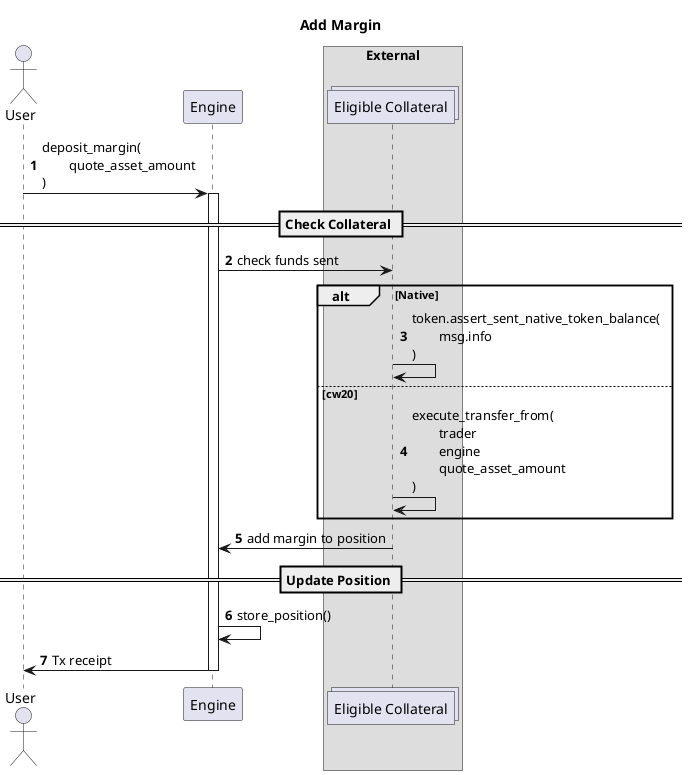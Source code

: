 @startuml

autonumber
actor User    

participant "Engine" as engine

box "External"
    collections "Eligible Collateral" as token
end box


title Add Margin
User -> engine : deposit_margin(\n\tquote_asset_amount\n)
activate engine

== Check Collateral ==

engine -> token : check funds sent
alt Native
    token -> token : token.assert_sent_native_token_balance(\n\tmsg.info\n)
else cw20
    token -> token : execute_transfer_from(\n\ttrader\n\tengine\n\tquote_asset_amount\n)
end

token -> engine : add margin to position

== Update Position ==

engine -> engine : store_position()

engine -> User : Tx receipt
deactivate engine

@enduml

